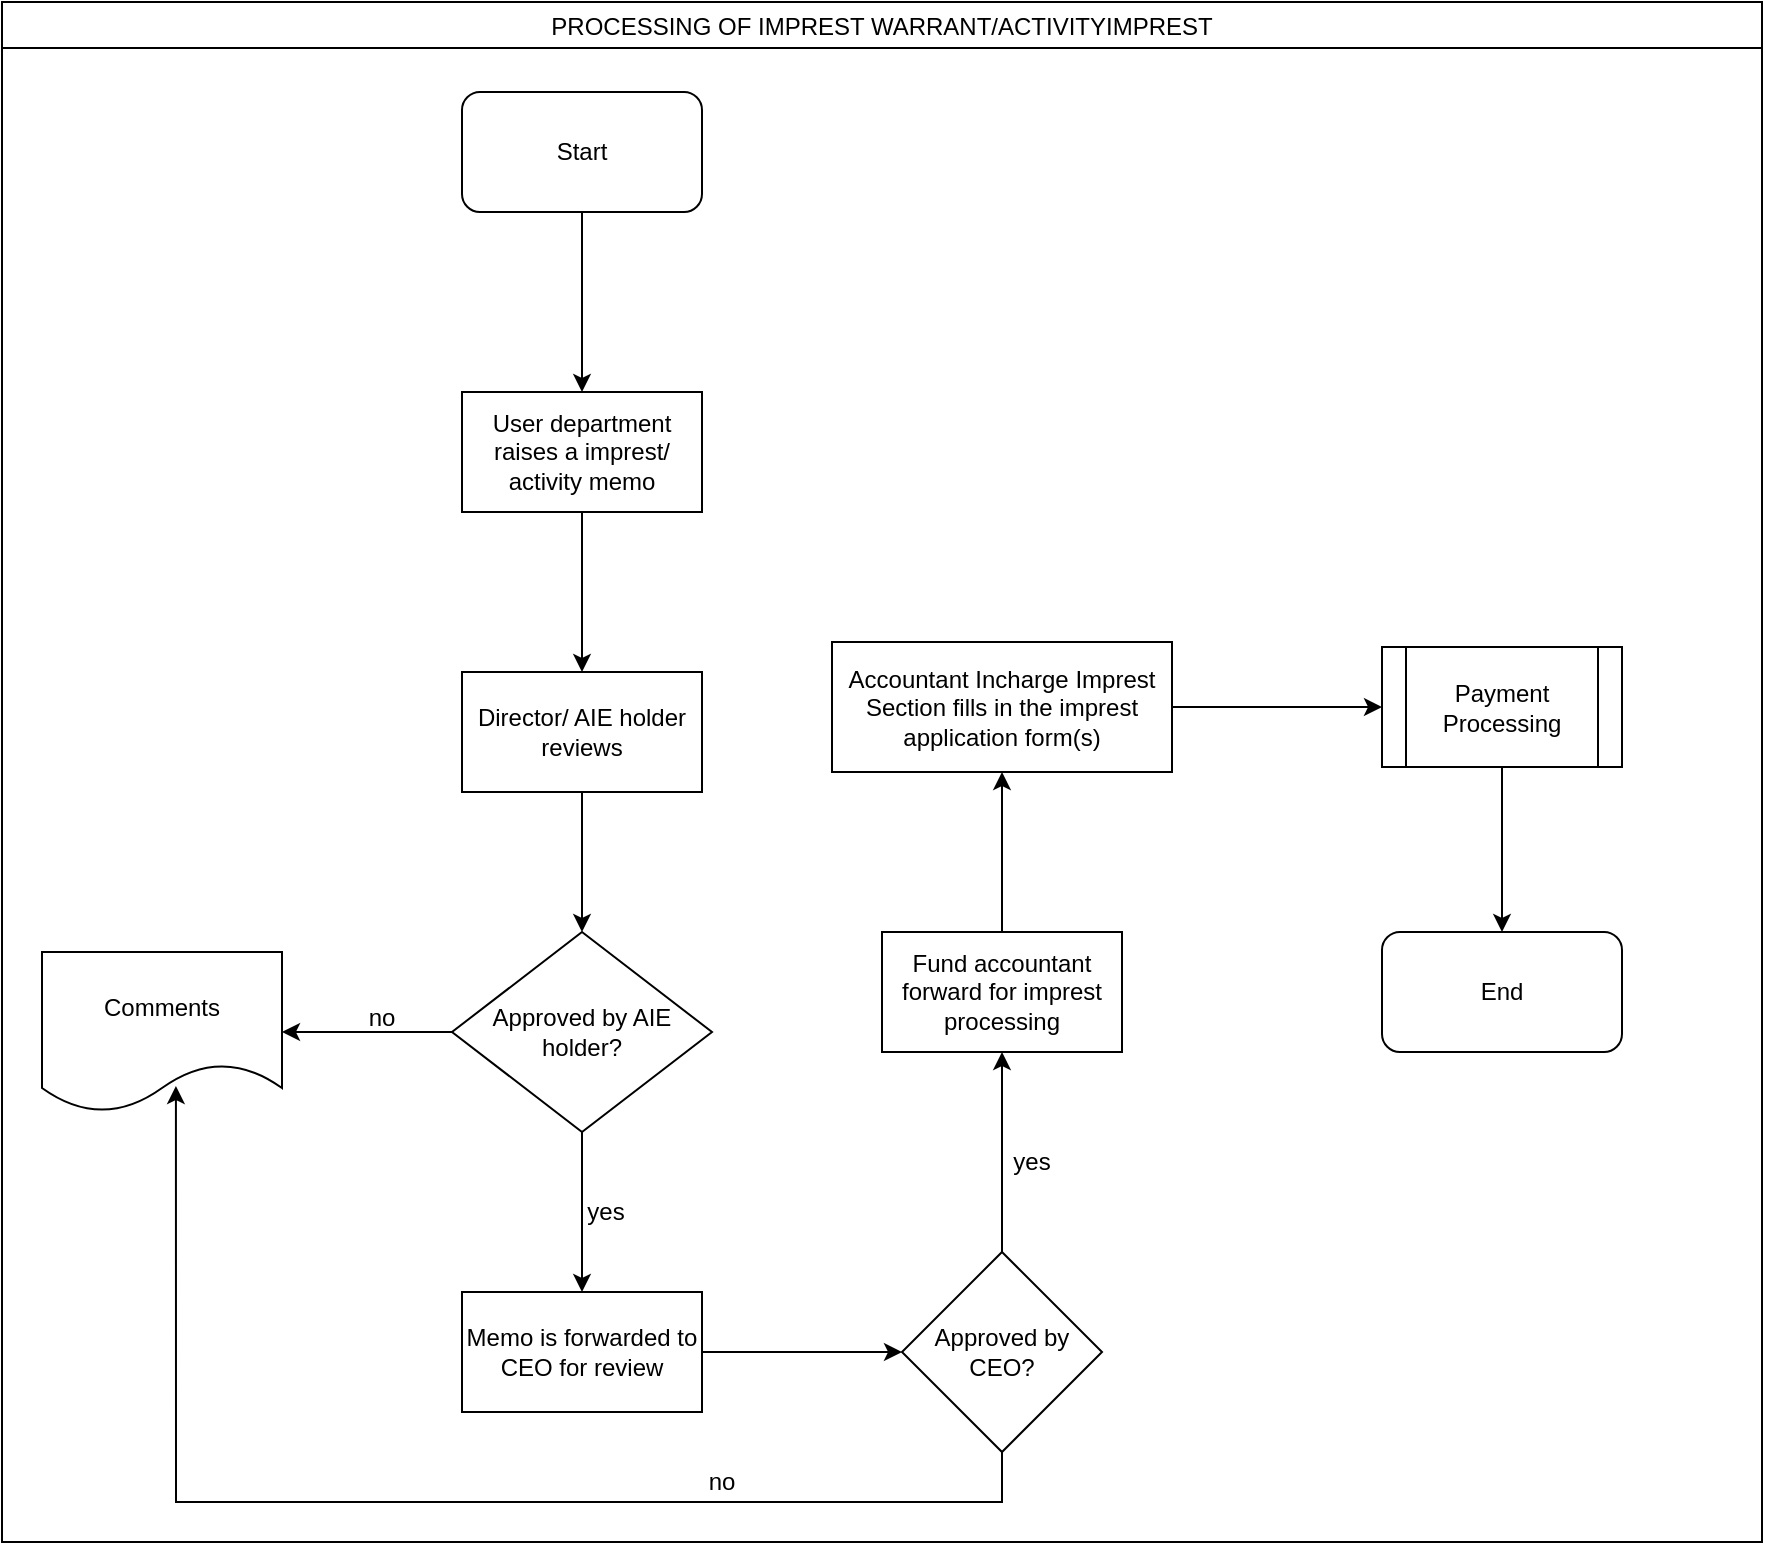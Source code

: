 <mxfile version="14.7.7" type="github">
  <diagram id="g9GUgYayCcv3mOfplAVB" name="Page-1">
    <mxGraphModel dx="1038" dy="508" grid="1" gridSize="10" guides="1" tooltips="1" connect="1" arrows="1" fold="1" page="1" pageScale="1" pageWidth="1169" pageHeight="827" math="0" shadow="0">
      <root>
        <mxCell id="0" />
        <mxCell id="1" parent="0" />
        <mxCell id="McnS6wod5p9gH7W8vCfP-1" value="PROCESSING OF IMPREST WARRANT/ACTIVITYIMPREST" style="swimlane;fontStyle=0" vertex="1" parent="1">
          <mxGeometry x="20" y="20" width="880" height="770" as="geometry" />
        </mxCell>
        <mxCell id="McnS6wod5p9gH7W8vCfP-2" value="Start" style="rounded=1;whiteSpace=wrap;html=1;" vertex="1" parent="McnS6wod5p9gH7W8vCfP-1">
          <mxGeometry x="230" y="45" width="120" height="60" as="geometry" />
        </mxCell>
        <mxCell id="McnS6wod5p9gH7W8vCfP-5" value="User department raises a imprest/ activity memo" style="rounded=0;whiteSpace=wrap;html=1;" vertex="1" parent="McnS6wod5p9gH7W8vCfP-1">
          <mxGeometry x="230" y="195" width="120" height="60" as="geometry" />
        </mxCell>
        <mxCell id="McnS6wod5p9gH7W8vCfP-4" value="" style="edgeStyle=orthogonalEdgeStyle;rounded=0;orthogonalLoop=1;jettySize=auto;html=1;" edge="1" parent="McnS6wod5p9gH7W8vCfP-1" source="McnS6wod5p9gH7W8vCfP-2" target="McnS6wod5p9gH7W8vCfP-5">
          <mxGeometry relative="1" as="geometry">
            <mxPoint x="290" y="185" as="targetPoint" />
          </mxGeometry>
        </mxCell>
        <mxCell id="McnS6wod5p9gH7W8vCfP-8" value="Approved by AIE holder?" style="rhombus;whiteSpace=wrap;html=1;rounded=0;" vertex="1" parent="McnS6wod5p9gH7W8vCfP-1">
          <mxGeometry x="225" y="465" width="130" height="100" as="geometry" />
        </mxCell>
        <mxCell id="McnS6wod5p9gH7W8vCfP-10" value="Memo is forwarded to CEO for review" style="whiteSpace=wrap;html=1;rounded=0;" vertex="1" parent="McnS6wod5p9gH7W8vCfP-1">
          <mxGeometry x="230" y="645" width="120" height="60" as="geometry" />
        </mxCell>
        <mxCell id="McnS6wod5p9gH7W8vCfP-11" value="" style="edgeStyle=orthogonalEdgeStyle;rounded=0;orthogonalLoop=1;jettySize=auto;html=1;" edge="1" parent="McnS6wod5p9gH7W8vCfP-1" source="McnS6wod5p9gH7W8vCfP-8" target="McnS6wod5p9gH7W8vCfP-10">
          <mxGeometry relative="1" as="geometry" />
        </mxCell>
        <mxCell id="McnS6wod5p9gH7W8vCfP-15" value="Comments" style="shape=document;whiteSpace=wrap;html=1;boundedLbl=1;rounded=0;" vertex="1" parent="McnS6wod5p9gH7W8vCfP-1">
          <mxGeometry x="20" y="475" width="120" height="80" as="geometry" />
        </mxCell>
        <mxCell id="McnS6wod5p9gH7W8vCfP-16" value="" style="edgeStyle=orthogonalEdgeStyle;rounded=0;orthogonalLoop=1;jettySize=auto;html=1;exitX=0;exitY=0.5;exitDx=0;exitDy=0;entryX=1;entryY=0.5;entryDx=0;entryDy=0;" edge="1" parent="McnS6wod5p9gH7W8vCfP-1" source="McnS6wod5p9gH7W8vCfP-8" target="McnS6wod5p9gH7W8vCfP-15">
          <mxGeometry relative="1" as="geometry">
            <mxPoint x="150" y="675" as="targetPoint" />
          </mxGeometry>
        </mxCell>
        <mxCell id="McnS6wod5p9gH7W8vCfP-23" value="Accountant Incharge Imprest Section fills in the imprest application form(s)" style="whiteSpace=wrap;html=1;rounded=0;" vertex="1" parent="McnS6wod5p9gH7W8vCfP-1">
          <mxGeometry x="415" y="320" width="170" height="65" as="geometry" />
        </mxCell>
        <mxCell id="McnS6wod5p9gH7W8vCfP-29" value="End" style="rounded=1;whiteSpace=wrap;html=1;" vertex="1" parent="McnS6wod5p9gH7W8vCfP-1">
          <mxGeometry x="690" y="465" width="120" height="60" as="geometry" />
        </mxCell>
        <mxCell id="McnS6wod5p9gH7W8vCfP-9" value="" style="edgeStyle=orthogonalEdgeStyle;rounded=0;orthogonalLoop=1;jettySize=auto;html=1;" edge="1" parent="1" source="McnS6wod5p9gH7W8vCfP-6" target="McnS6wod5p9gH7W8vCfP-8">
          <mxGeometry relative="1" as="geometry" />
        </mxCell>
        <mxCell id="McnS6wod5p9gH7W8vCfP-6" value="Director/ AIE holder reviews " style="rounded=0;whiteSpace=wrap;html=1;" vertex="1" parent="1">
          <mxGeometry x="250" y="355" width="120" height="60" as="geometry" />
        </mxCell>
        <mxCell id="McnS6wod5p9gH7W8vCfP-7" value="" style="edgeStyle=orthogonalEdgeStyle;rounded=0;orthogonalLoop=1;jettySize=auto;html=1;" edge="1" parent="1" source="McnS6wod5p9gH7W8vCfP-5" target="McnS6wod5p9gH7W8vCfP-6">
          <mxGeometry relative="1" as="geometry" />
        </mxCell>
        <mxCell id="McnS6wod5p9gH7W8vCfP-18" value="" style="edgeStyle=orthogonalEdgeStyle;rounded=0;orthogonalLoop=1;jettySize=auto;html=1;entryX=0.558;entryY=0.838;entryDx=0;entryDy=0;entryPerimeter=0;" edge="1" parent="1" source="McnS6wod5p9gH7W8vCfP-12" target="McnS6wod5p9gH7W8vCfP-15">
          <mxGeometry relative="1" as="geometry">
            <mxPoint x="520" y="845" as="targetPoint" />
            <Array as="points">
              <mxPoint x="520" y="770" />
              <mxPoint x="107" y="770" />
            </Array>
          </mxGeometry>
        </mxCell>
        <mxCell id="McnS6wod5p9gH7W8vCfP-22" value="" style="edgeStyle=orthogonalEdgeStyle;rounded=0;orthogonalLoop=1;jettySize=auto;html=1;" edge="1" parent="1" source="McnS6wod5p9gH7W8vCfP-12" target="McnS6wod5p9gH7W8vCfP-21">
          <mxGeometry relative="1" as="geometry" />
        </mxCell>
        <mxCell id="McnS6wod5p9gH7W8vCfP-12" value="Approved by CEO?" style="rhombus;whiteSpace=wrap;html=1;rounded=0;" vertex="1" parent="1">
          <mxGeometry x="470" y="645" width="100" height="100" as="geometry" />
        </mxCell>
        <mxCell id="McnS6wod5p9gH7W8vCfP-13" value="" style="edgeStyle=orthogonalEdgeStyle;rounded=0;orthogonalLoop=1;jettySize=auto;html=1;" edge="1" parent="1" source="McnS6wod5p9gH7W8vCfP-10" target="McnS6wod5p9gH7W8vCfP-12">
          <mxGeometry relative="1" as="geometry" />
        </mxCell>
        <mxCell id="McnS6wod5p9gH7W8vCfP-14" value="yes" style="text;html=1;strokeColor=none;fillColor=none;align=center;verticalAlign=middle;whiteSpace=wrap;rounded=0;" vertex="1" parent="1">
          <mxGeometry x="302" y="615" width="40" height="20" as="geometry" />
        </mxCell>
        <mxCell id="McnS6wod5p9gH7W8vCfP-19" value="no" style="text;html=1;strokeColor=none;fillColor=none;align=center;verticalAlign=middle;whiteSpace=wrap;rounded=0;" vertex="1" parent="1">
          <mxGeometry x="360" y="750" width="40" height="20" as="geometry" />
        </mxCell>
        <mxCell id="McnS6wod5p9gH7W8vCfP-20" value="no" style="text;html=1;strokeColor=none;fillColor=none;align=center;verticalAlign=middle;whiteSpace=wrap;rounded=0;" vertex="1" parent="1">
          <mxGeometry x="190" y="518" width="40" height="20" as="geometry" />
        </mxCell>
        <mxCell id="McnS6wod5p9gH7W8vCfP-24" value="" style="edgeStyle=orthogonalEdgeStyle;rounded=0;orthogonalLoop=1;jettySize=auto;html=1;" edge="1" parent="1" source="McnS6wod5p9gH7W8vCfP-21" target="McnS6wod5p9gH7W8vCfP-23">
          <mxGeometry relative="1" as="geometry" />
        </mxCell>
        <mxCell id="McnS6wod5p9gH7W8vCfP-21" value="Fund accountant forward for imprest processing" style="whiteSpace=wrap;html=1;rounded=0;" vertex="1" parent="1">
          <mxGeometry x="460" y="485" width="120" height="60" as="geometry" />
        </mxCell>
        <mxCell id="McnS6wod5p9gH7W8vCfP-28" value="" style="edgeStyle=orthogonalEdgeStyle;rounded=0;orthogonalLoop=1;jettySize=auto;html=1;entryX=0.5;entryY=0;entryDx=0;entryDy=0;" edge="1" parent="1" source="McnS6wod5p9gH7W8vCfP-25" target="McnS6wod5p9gH7W8vCfP-29">
          <mxGeometry relative="1" as="geometry">
            <mxPoint x="770" y="482.5" as="targetPoint" />
          </mxGeometry>
        </mxCell>
        <mxCell id="McnS6wod5p9gH7W8vCfP-25" value="Payment Processing" style="shape=process;whiteSpace=wrap;html=1;backgroundOutline=1;rounded=0;" vertex="1" parent="1">
          <mxGeometry x="710" y="342.5" width="120" height="60" as="geometry" />
        </mxCell>
        <mxCell id="McnS6wod5p9gH7W8vCfP-26" value="" style="edgeStyle=orthogonalEdgeStyle;rounded=0;orthogonalLoop=1;jettySize=auto;html=1;" edge="1" parent="1" source="McnS6wod5p9gH7W8vCfP-23" target="McnS6wod5p9gH7W8vCfP-25">
          <mxGeometry relative="1" as="geometry" />
        </mxCell>
        <mxCell id="McnS6wod5p9gH7W8vCfP-30" value="yes" style="text;html=1;strokeColor=none;fillColor=none;align=center;verticalAlign=middle;whiteSpace=wrap;rounded=0;" vertex="1" parent="1">
          <mxGeometry x="515" y="590" width="40" height="20" as="geometry" />
        </mxCell>
      </root>
    </mxGraphModel>
  </diagram>
</mxfile>

